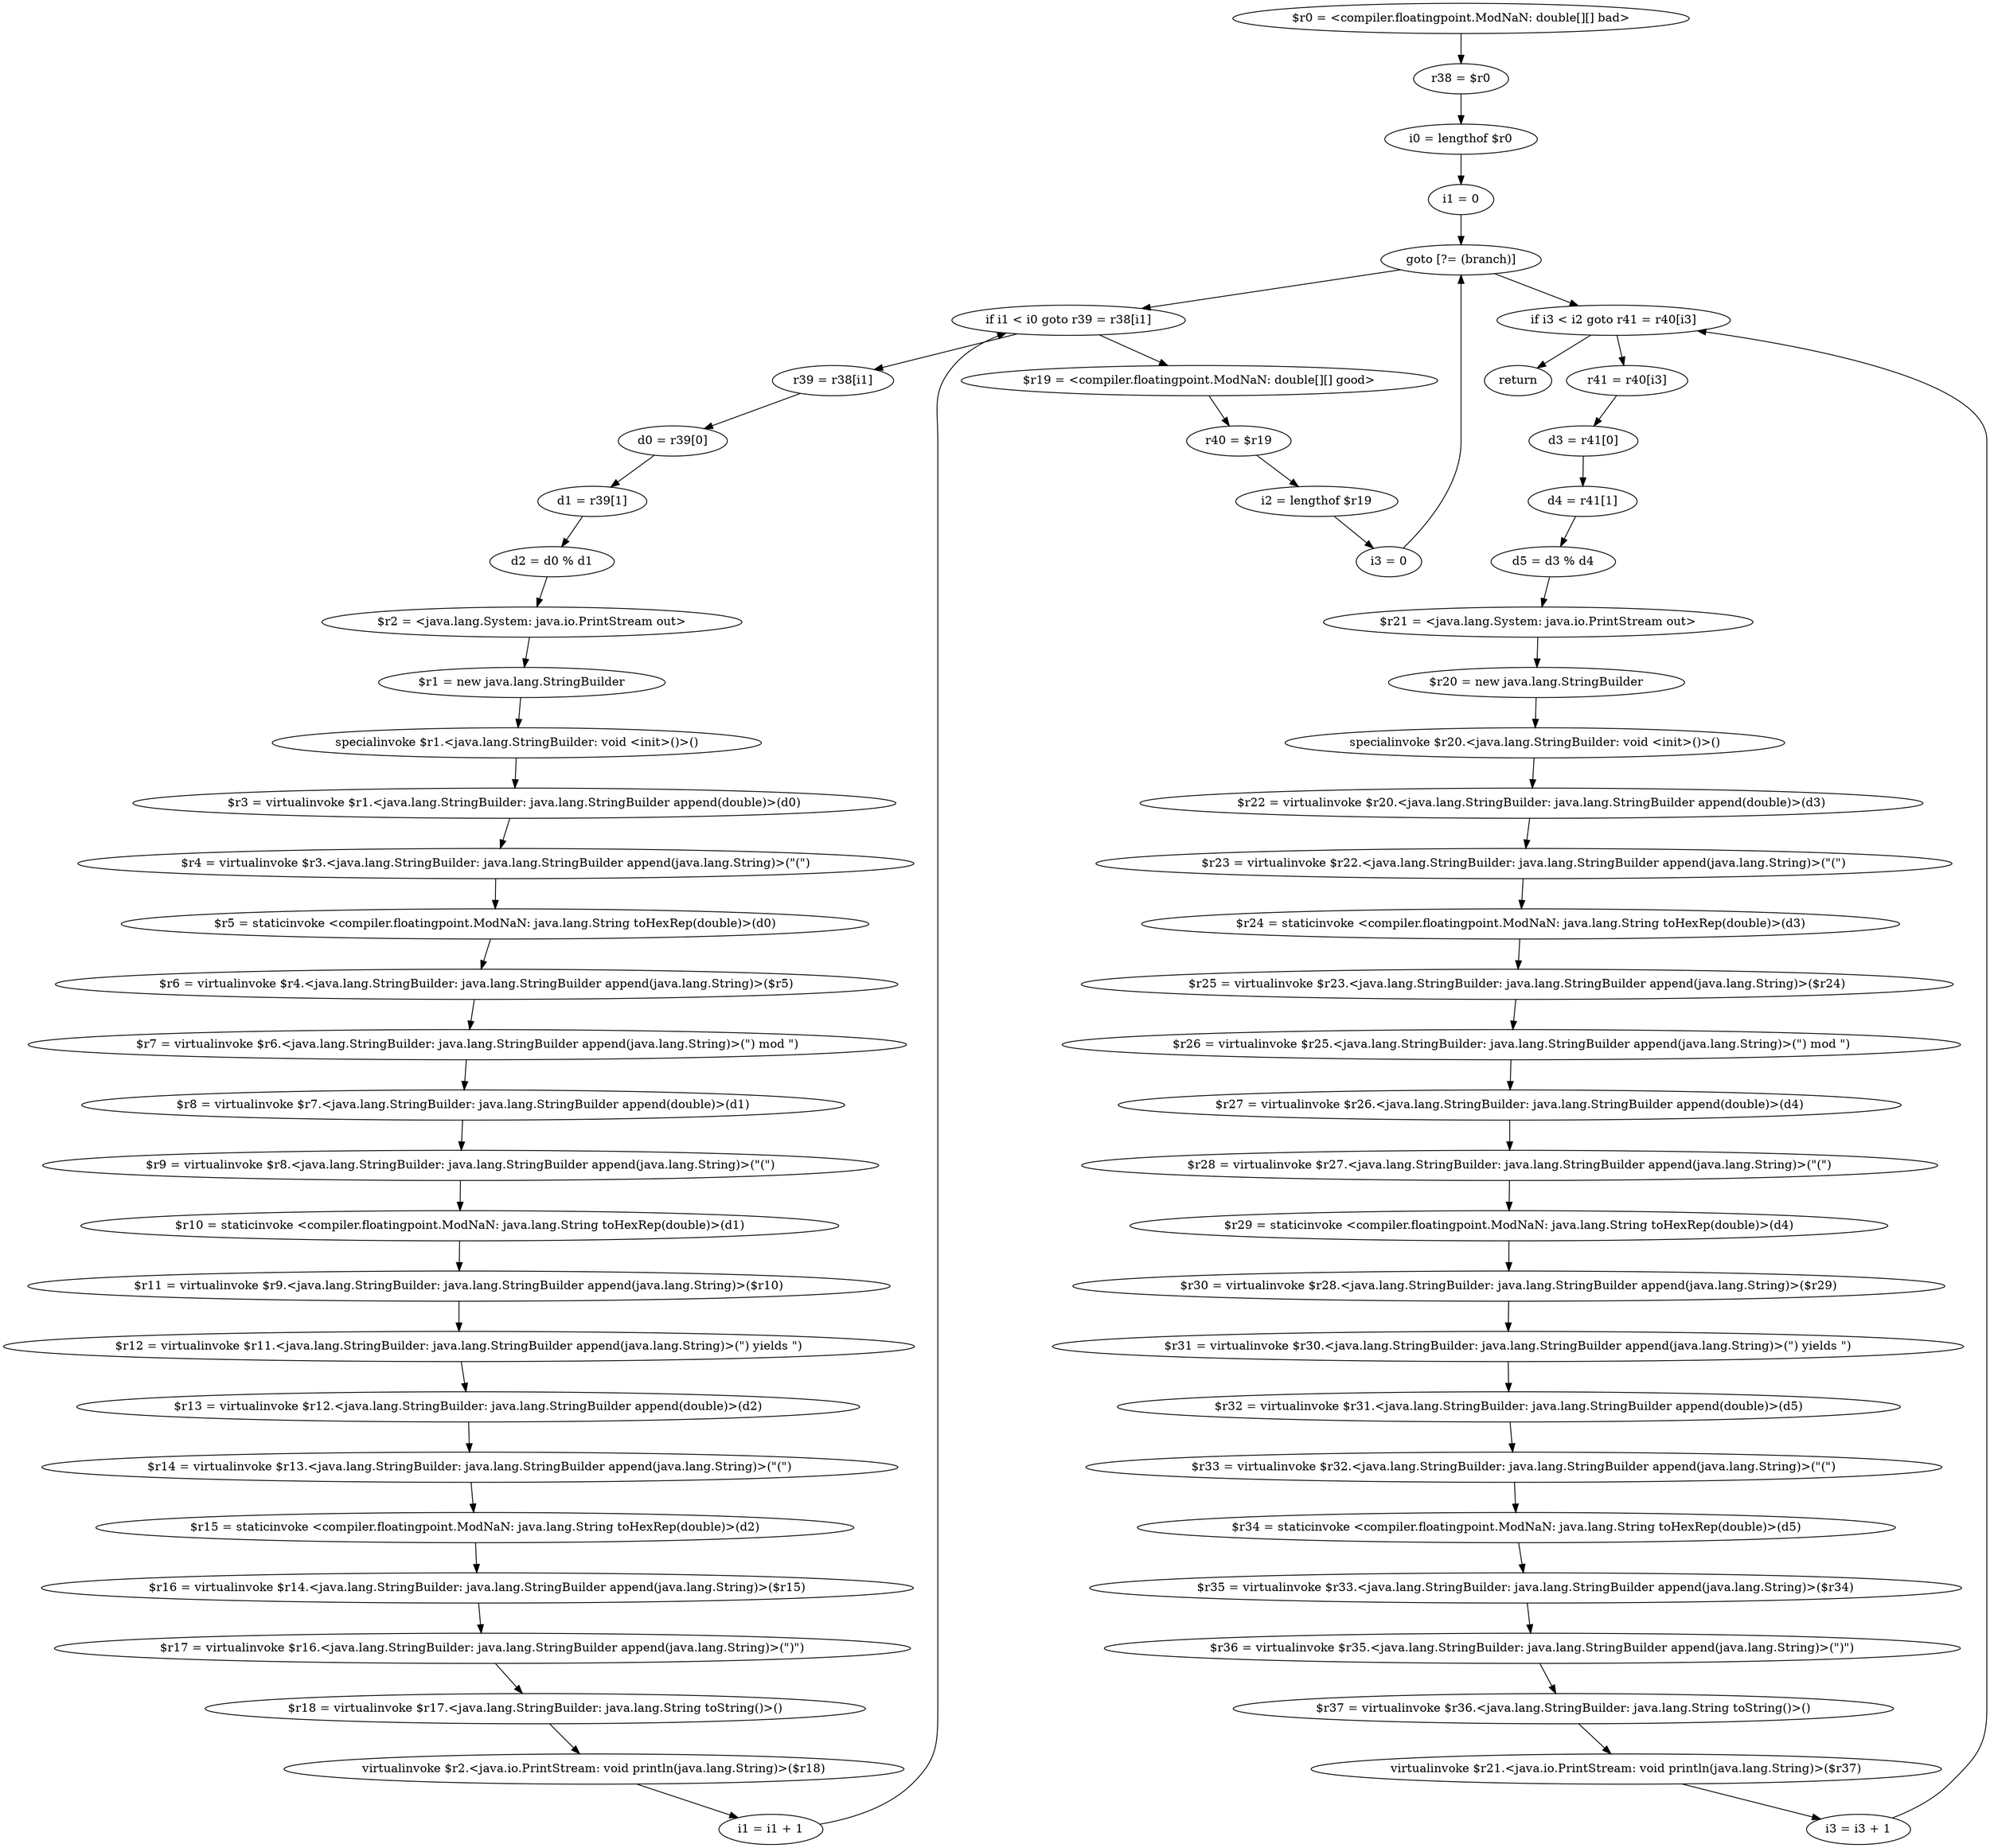 digraph "unitGraph" {
    "$r0 = <compiler.floatingpoint.ModNaN: double[][] bad>"
    "r38 = $r0"
    "i0 = lengthof $r0"
    "i1 = 0"
    "goto [?= (branch)]"
    "r39 = r38[i1]"
    "d0 = r39[0]"
    "d1 = r39[1]"
    "d2 = d0 % d1"
    "$r2 = <java.lang.System: java.io.PrintStream out>"
    "$r1 = new java.lang.StringBuilder"
    "specialinvoke $r1.<java.lang.StringBuilder: void <init>()>()"
    "$r3 = virtualinvoke $r1.<java.lang.StringBuilder: java.lang.StringBuilder append(double)>(d0)"
    "$r4 = virtualinvoke $r3.<java.lang.StringBuilder: java.lang.StringBuilder append(java.lang.String)>(\"(\")"
    "$r5 = staticinvoke <compiler.floatingpoint.ModNaN: java.lang.String toHexRep(double)>(d0)"
    "$r6 = virtualinvoke $r4.<java.lang.StringBuilder: java.lang.StringBuilder append(java.lang.String)>($r5)"
    "$r7 = virtualinvoke $r6.<java.lang.StringBuilder: java.lang.StringBuilder append(java.lang.String)>(\") mod \")"
    "$r8 = virtualinvoke $r7.<java.lang.StringBuilder: java.lang.StringBuilder append(double)>(d1)"
    "$r9 = virtualinvoke $r8.<java.lang.StringBuilder: java.lang.StringBuilder append(java.lang.String)>(\"(\")"
    "$r10 = staticinvoke <compiler.floatingpoint.ModNaN: java.lang.String toHexRep(double)>(d1)"
    "$r11 = virtualinvoke $r9.<java.lang.StringBuilder: java.lang.StringBuilder append(java.lang.String)>($r10)"
    "$r12 = virtualinvoke $r11.<java.lang.StringBuilder: java.lang.StringBuilder append(java.lang.String)>(\") yields \")"
    "$r13 = virtualinvoke $r12.<java.lang.StringBuilder: java.lang.StringBuilder append(double)>(d2)"
    "$r14 = virtualinvoke $r13.<java.lang.StringBuilder: java.lang.StringBuilder append(java.lang.String)>(\"(\")"
    "$r15 = staticinvoke <compiler.floatingpoint.ModNaN: java.lang.String toHexRep(double)>(d2)"
    "$r16 = virtualinvoke $r14.<java.lang.StringBuilder: java.lang.StringBuilder append(java.lang.String)>($r15)"
    "$r17 = virtualinvoke $r16.<java.lang.StringBuilder: java.lang.StringBuilder append(java.lang.String)>(\")\")"
    "$r18 = virtualinvoke $r17.<java.lang.StringBuilder: java.lang.String toString()>()"
    "virtualinvoke $r2.<java.io.PrintStream: void println(java.lang.String)>($r18)"
    "i1 = i1 + 1"
    "if i1 < i0 goto r39 = r38[i1]"
    "$r19 = <compiler.floatingpoint.ModNaN: double[][] good>"
    "r40 = $r19"
    "i2 = lengthof $r19"
    "i3 = 0"
    "r41 = r40[i3]"
    "d3 = r41[0]"
    "d4 = r41[1]"
    "d5 = d3 % d4"
    "$r21 = <java.lang.System: java.io.PrintStream out>"
    "$r20 = new java.lang.StringBuilder"
    "specialinvoke $r20.<java.lang.StringBuilder: void <init>()>()"
    "$r22 = virtualinvoke $r20.<java.lang.StringBuilder: java.lang.StringBuilder append(double)>(d3)"
    "$r23 = virtualinvoke $r22.<java.lang.StringBuilder: java.lang.StringBuilder append(java.lang.String)>(\"(\")"
    "$r24 = staticinvoke <compiler.floatingpoint.ModNaN: java.lang.String toHexRep(double)>(d3)"
    "$r25 = virtualinvoke $r23.<java.lang.StringBuilder: java.lang.StringBuilder append(java.lang.String)>($r24)"
    "$r26 = virtualinvoke $r25.<java.lang.StringBuilder: java.lang.StringBuilder append(java.lang.String)>(\") mod \")"
    "$r27 = virtualinvoke $r26.<java.lang.StringBuilder: java.lang.StringBuilder append(double)>(d4)"
    "$r28 = virtualinvoke $r27.<java.lang.StringBuilder: java.lang.StringBuilder append(java.lang.String)>(\"(\")"
    "$r29 = staticinvoke <compiler.floatingpoint.ModNaN: java.lang.String toHexRep(double)>(d4)"
    "$r30 = virtualinvoke $r28.<java.lang.StringBuilder: java.lang.StringBuilder append(java.lang.String)>($r29)"
    "$r31 = virtualinvoke $r30.<java.lang.StringBuilder: java.lang.StringBuilder append(java.lang.String)>(\") yields \")"
    "$r32 = virtualinvoke $r31.<java.lang.StringBuilder: java.lang.StringBuilder append(double)>(d5)"
    "$r33 = virtualinvoke $r32.<java.lang.StringBuilder: java.lang.StringBuilder append(java.lang.String)>(\"(\")"
    "$r34 = staticinvoke <compiler.floatingpoint.ModNaN: java.lang.String toHexRep(double)>(d5)"
    "$r35 = virtualinvoke $r33.<java.lang.StringBuilder: java.lang.StringBuilder append(java.lang.String)>($r34)"
    "$r36 = virtualinvoke $r35.<java.lang.StringBuilder: java.lang.StringBuilder append(java.lang.String)>(\")\")"
    "$r37 = virtualinvoke $r36.<java.lang.StringBuilder: java.lang.String toString()>()"
    "virtualinvoke $r21.<java.io.PrintStream: void println(java.lang.String)>($r37)"
    "i3 = i3 + 1"
    "if i3 < i2 goto r41 = r40[i3]"
    "return"
    "$r0 = <compiler.floatingpoint.ModNaN: double[][] bad>"->"r38 = $r0";
    "r38 = $r0"->"i0 = lengthof $r0";
    "i0 = lengthof $r0"->"i1 = 0";
    "i1 = 0"->"goto [?= (branch)]";
    "goto [?= (branch)]"->"if i1 < i0 goto r39 = r38[i1]";
    "r39 = r38[i1]"->"d0 = r39[0]";
    "d0 = r39[0]"->"d1 = r39[1]";
    "d1 = r39[1]"->"d2 = d0 % d1";
    "d2 = d0 % d1"->"$r2 = <java.lang.System: java.io.PrintStream out>";
    "$r2 = <java.lang.System: java.io.PrintStream out>"->"$r1 = new java.lang.StringBuilder";
    "$r1 = new java.lang.StringBuilder"->"specialinvoke $r1.<java.lang.StringBuilder: void <init>()>()";
    "specialinvoke $r1.<java.lang.StringBuilder: void <init>()>()"->"$r3 = virtualinvoke $r1.<java.lang.StringBuilder: java.lang.StringBuilder append(double)>(d0)";
    "$r3 = virtualinvoke $r1.<java.lang.StringBuilder: java.lang.StringBuilder append(double)>(d0)"->"$r4 = virtualinvoke $r3.<java.lang.StringBuilder: java.lang.StringBuilder append(java.lang.String)>(\"(\")";
    "$r4 = virtualinvoke $r3.<java.lang.StringBuilder: java.lang.StringBuilder append(java.lang.String)>(\"(\")"->"$r5 = staticinvoke <compiler.floatingpoint.ModNaN: java.lang.String toHexRep(double)>(d0)";
    "$r5 = staticinvoke <compiler.floatingpoint.ModNaN: java.lang.String toHexRep(double)>(d0)"->"$r6 = virtualinvoke $r4.<java.lang.StringBuilder: java.lang.StringBuilder append(java.lang.String)>($r5)";
    "$r6 = virtualinvoke $r4.<java.lang.StringBuilder: java.lang.StringBuilder append(java.lang.String)>($r5)"->"$r7 = virtualinvoke $r6.<java.lang.StringBuilder: java.lang.StringBuilder append(java.lang.String)>(\") mod \")";
    "$r7 = virtualinvoke $r6.<java.lang.StringBuilder: java.lang.StringBuilder append(java.lang.String)>(\") mod \")"->"$r8 = virtualinvoke $r7.<java.lang.StringBuilder: java.lang.StringBuilder append(double)>(d1)";
    "$r8 = virtualinvoke $r7.<java.lang.StringBuilder: java.lang.StringBuilder append(double)>(d1)"->"$r9 = virtualinvoke $r8.<java.lang.StringBuilder: java.lang.StringBuilder append(java.lang.String)>(\"(\")";
    "$r9 = virtualinvoke $r8.<java.lang.StringBuilder: java.lang.StringBuilder append(java.lang.String)>(\"(\")"->"$r10 = staticinvoke <compiler.floatingpoint.ModNaN: java.lang.String toHexRep(double)>(d1)";
    "$r10 = staticinvoke <compiler.floatingpoint.ModNaN: java.lang.String toHexRep(double)>(d1)"->"$r11 = virtualinvoke $r9.<java.lang.StringBuilder: java.lang.StringBuilder append(java.lang.String)>($r10)";
    "$r11 = virtualinvoke $r9.<java.lang.StringBuilder: java.lang.StringBuilder append(java.lang.String)>($r10)"->"$r12 = virtualinvoke $r11.<java.lang.StringBuilder: java.lang.StringBuilder append(java.lang.String)>(\") yields \")";
    "$r12 = virtualinvoke $r11.<java.lang.StringBuilder: java.lang.StringBuilder append(java.lang.String)>(\") yields \")"->"$r13 = virtualinvoke $r12.<java.lang.StringBuilder: java.lang.StringBuilder append(double)>(d2)";
    "$r13 = virtualinvoke $r12.<java.lang.StringBuilder: java.lang.StringBuilder append(double)>(d2)"->"$r14 = virtualinvoke $r13.<java.lang.StringBuilder: java.lang.StringBuilder append(java.lang.String)>(\"(\")";
    "$r14 = virtualinvoke $r13.<java.lang.StringBuilder: java.lang.StringBuilder append(java.lang.String)>(\"(\")"->"$r15 = staticinvoke <compiler.floatingpoint.ModNaN: java.lang.String toHexRep(double)>(d2)";
    "$r15 = staticinvoke <compiler.floatingpoint.ModNaN: java.lang.String toHexRep(double)>(d2)"->"$r16 = virtualinvoke $r14.<java.lang.StringBuilder: java.lang.StringBuilder append(java.lang.String)>($r15)";
    "$r16 = virtualinvoke $r14.<java.lang.StringBuilder: java.lang.StringBuilder append(java.lang.String)>($r15)"->"$r17 = virtualinvoke $r16.<java.lang.StringBuilder: java.lang.StringBuilder append(java.lang.String)>(\")\")";
    "$r17 = virtualinvoke $r16.<java.lang.StringBuilder: java.lang.StringBuilder append(java.lang.String)>(\")\")"->"$r18 = virtualinvoke $r17.<java.lang.StringBuilder: java.lang.String toString()>()";
    "$r18 = virtualinvoke $r17.<java.lang.StringBuilder: java.lang.String toString()>()"->"virtualinvoke $r2.<java.io.PrintStream: void println(java.lang.String)>($r18)";
    "virtualinvoke $r2.<java.io.PrintStream: void println(java.lang.String)>($r18)"->"i1 = i1 + 1";
    "i1 = i1 + 1"->"if i1 < i0 goto r39 = r38[i1]";
    "if i1 < i0 goto r39 = r38[i1]"->"$r19 = <compiler.floatingpoint.ModNaN: double[][] good>";
    "if i1 < i0 goto r39 = r38[i1]"->"r39 = r38[i1]";
    "$r19 = <compiler.floatingpoint.ModNaN: double[][] good>"->"r40 = $r19";
    "r40 = $r19"->"i2 = lengthof $r19";
    "i2 = lengthof $r19"->"i3 = 0";
    "i3 = 0"->"goto [?= (branch)]";
    "goto [?= (branch)]"->"if i3 < i2 goto r41 = r40[i3]";
    "r41 = r40[i3]"->"d3 = r41[0]";
    "d3 = r41[0]"->"d4 = r41[1]";
    "d4 = r41[1]"->"d5 = d3 % d4";
    "d5 = d3 % d4"->"$r21 = <java.lang.System: java.io.PrintStream out>";
    "$r21 = <java.lang.System: java.io.PrintStream out>"->"$r20 = new java.lang.StringBuilder";
    "$r20 = new java.lang.StringBuilder"->"specialinvoke $r20.<java.lang.StringBuilder: void <init>()>()";
    "specialinvoke $r20.<java.lang.StringBuilder: void <init>()>()"->"$r22 = virtualinvoke $r20.<java.lang.StringBuilder: java.lang.StringBuilder append(double)>(d3)";
    "$r22 = virtualinvoke $r20.<java.lang.StringBuilder: java.lang.StringBuilder append(double)>(d3)"->"$r23 = virtualinvoke $r22.<java.lang.StringBuilder: java.lang.StringBuilder append(java.lang.String)>(\"(\")";
    "$r23 = virtualinvoke $r22.<java.lang.StringBuilder: java.lang.StringBuilder append(java.lang.String)>(\"(\")"->"$r24 = staticinvoke <compiler.floatingpoint.ModNaN: java.lang.String toHexRep(double)>(d3)";
    "$r24 = staticinvoke <compiler.floatingpoint.ModNaN: java.lang.String toHexRep(double)>(d3)"->"$r25 = virtualinvoke $r23.<java.lang.StringBuilder: java.lang.StringBuilder append(java.lang.String)>($r24)";
    "$r25 = virtualinvoke $r23.<java.lang.StringBuilder: java.lang.StringBuilder append(java.lang.String)>($r24)"->"$r26 = virtualinvoke $r25.<java.lang.StringBuilder: java.lang.StringBuilder append(java.lang.String)>(\") mod \")";
    "$r26 = virtualinvoke $r25.<java.lang.StringBuilder: java.lang.StringBuilder append(java.lang.String)>(\") mod \")"->"$r27 = virtualinvoke $r26.<java.lang.StringBuilder: java.lang.StringBuilder append(double)>(d4)";
    "$r27 = virtualinvoke $r26.<java.lang.StringBuilder: java.lang.StringBuilder append(double)>(d4)"->"$r28 = virtualinvoke $r27.<java.lang.StringBuilder: java.lang.StringBuilder append(java.lang.String)>(\"(\")";
    "$r28 = virtualinvoke $r27.<java.lang.StringBuilder: java.lang.StringBuilder append(java.lang.String)>(\"(\")"->"$r29 = staticinvoke <compiler.floatingpoint.ModNaN: java.lang.String toHexRep(double)>(d4)";
    "$r29 = staticinvoke <compiler.floatingpoint.ModNaN: java.lang.String toHexRep(double)>(d4)"->"$r30 = virtualinvoke $r28.<java.lang.StringBuilder: java.lang.StringBuilder append(java.lang.String)>($r29)";
    "$r30 = virtualinvoke $r28.<java.lang.StringBuilder: java.lang.StringBuilder append(java.lang.String)>($r29)"->"$r31 = virtualinvoke $r30.<java.lang.StringBuilder: java.lang.StringBuilder append(java.lang.String)>(\") yields \")";
    "$r31 = virtualinvoke $r30.<java.lang.StringBuilder: java.lang.StringBuilder append(java.lang.String)>(\") yields \")"->"$r32 = virtualinvoke $r31.<java.lang.StringBuilder: java.lang.StringBuilder append(double)>(d5)";
    "$r32 = virtualinvoke $r31.<java.lang.StringBuilder: java.lang.StringBuilder append(double)>(d5)"->"$r33 = virtualinvoke $r32.<java.lang.StringBuilder: java.lang.StringBuilder append(java.lang.String)>(\"(\")";
    "$r33 = virtualinvoke $r32.<java.lang.StringBuilder: java.lang.StringBuilder append(java.lang.String)>(\"(\")"->"$r34 = staticinvoke <compiler.floatingpoint.ModNaN: java.lang.String toHexRep(double)>(d5)";
    "$r34 = staticinvoke <compiler.floatingpoint.ModNaN: java.lang.String toHexRep(double)>(d5)"->"$r35 = virtualinvoke $r33.<java.lang.StringBuilder: java.lang.StringBuilder append(java.lang.String)>($r34)";
    "$r35 = virtualinvoke $r33.<java.lang.StringBuilder: java.lang.StringBuilder append(java.lang.String)>($r34)"->"$r36 = virtualinvoke $r35.<java.lang.StringBuilder: java.lang.StringBuilder append(java.lang.String)>(\")\")";
    "$r36 = virtualinvoke $r35.<java.lang.StringBuilder: java.lang.StringBuilder append(java.lang.String)>(\")\")"->"$r37 = virtualinvoke $r36.<java.lang.StringBuilder: java.lang.String toString()>()";
    "$r37 = virtualinvoke $r36.<java.lang.StringBuilder: java.lang.String toString()>()"->"virtualinvoke $r21.<java.io.PrintStream: void println(java.lang.String)>($r37)";
    "virtualinvoke $r21.<java.io.PrintStream: void println(java.lang.String)>($r37)"->"i3 = i3 + 1";
    "i3 = i3 + 1"->"if i3 < i2 goto r41 = r40[i3]";
    "if i3 < i2 goto r41 = r40[i3]"->"return";
    "if i3 < i2 goto r41 = r40[i3]"->"r41 = r40[i3]";
}
